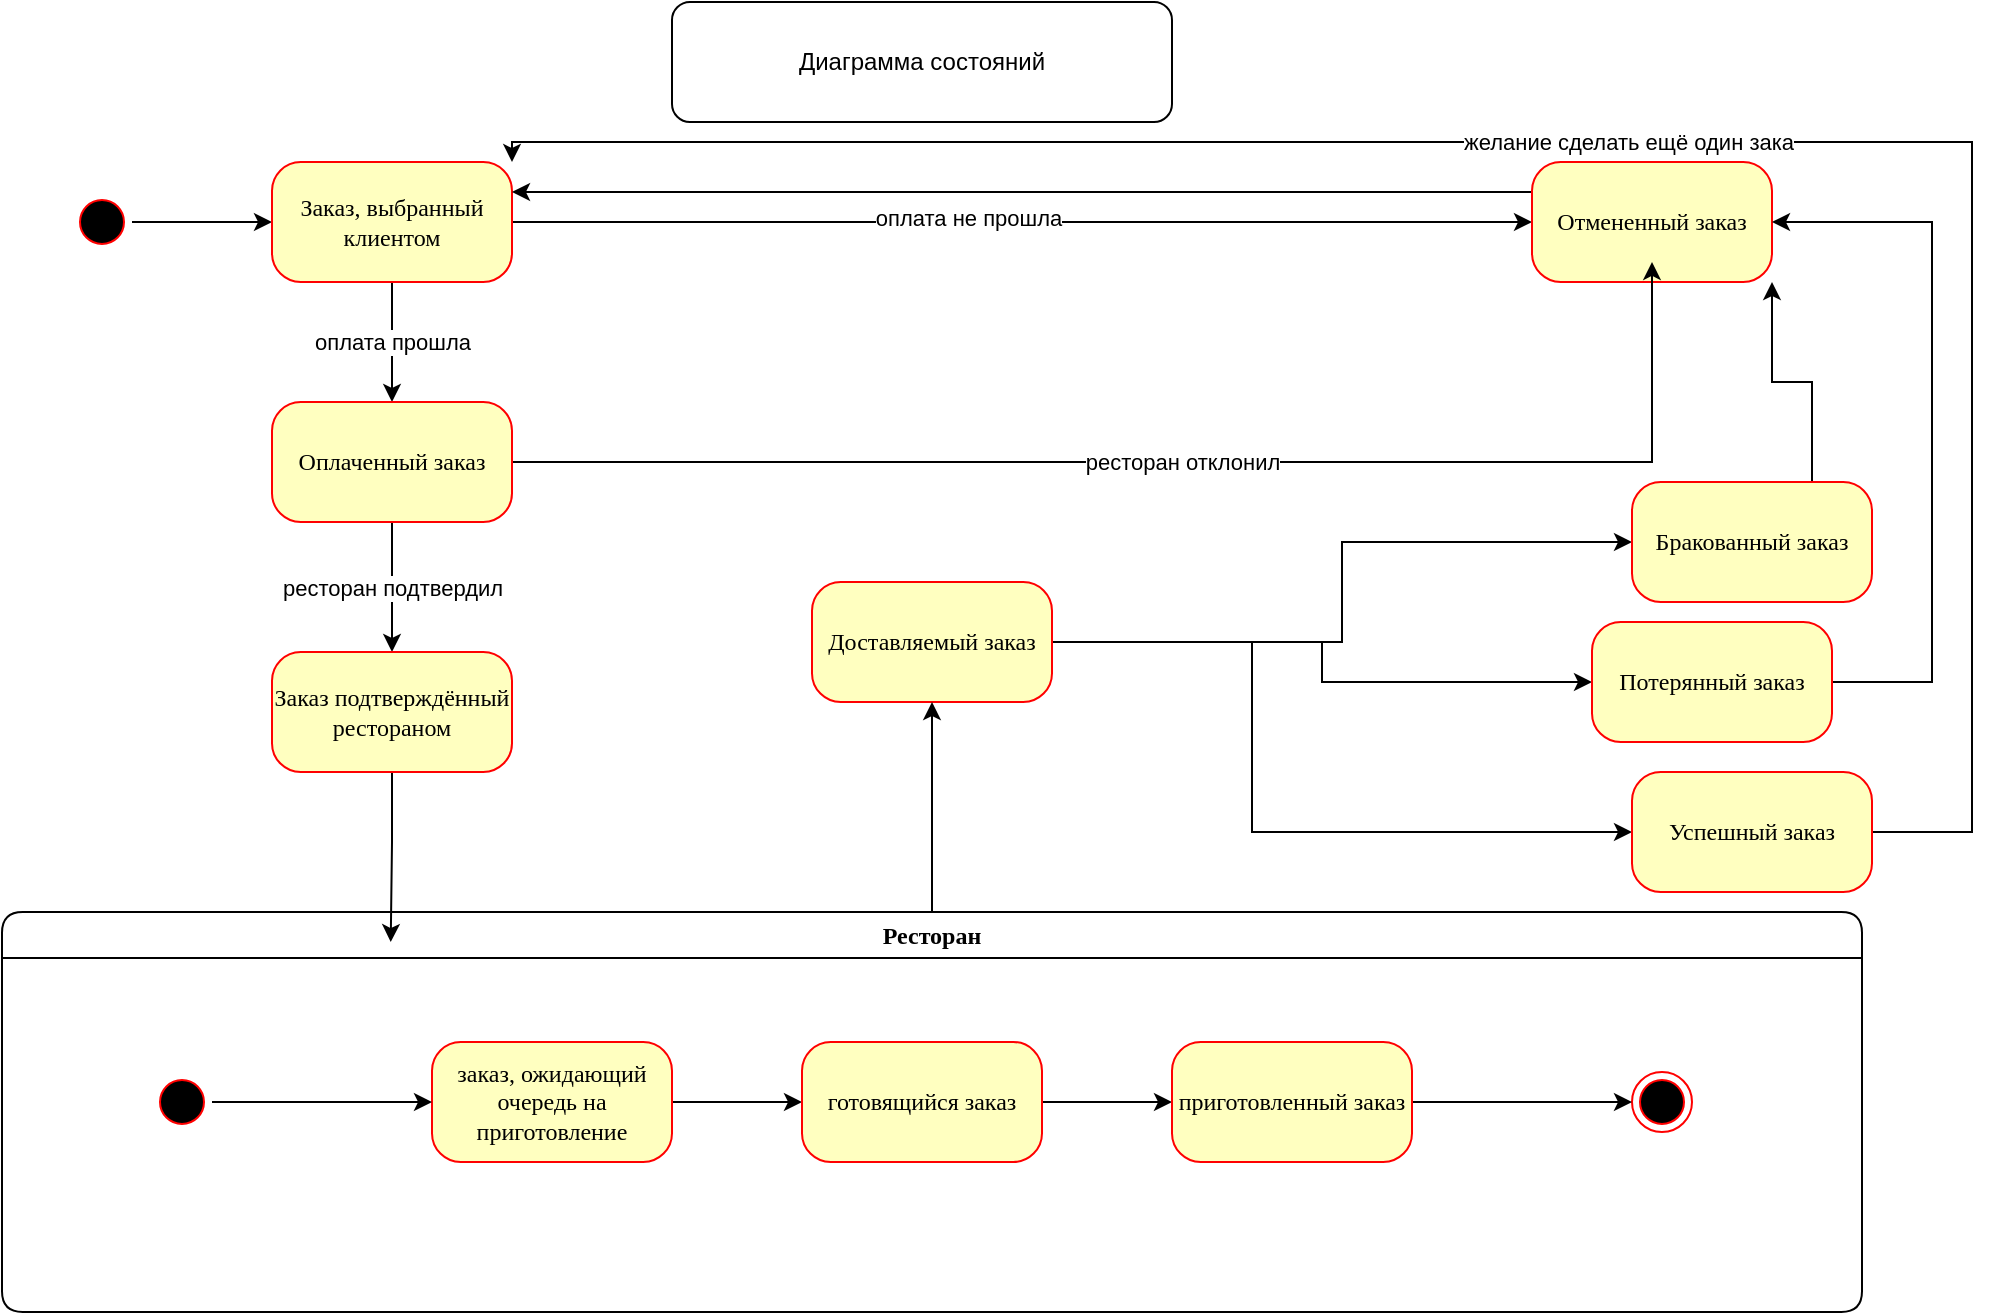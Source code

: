 <mxfile version="20.5.1" type="device"><diagram name="Page-1" id="58cdce13-f638-feb5-8d6f-7d28b1aa9fa0"><mxGraphModel dx="2049" dy="1015" grid="1" gridSize="10" guides="1" tooltips="1" connect="1" arrows="1" fold="1" page="1" pageScale="1" pageWidth="1100" pageHeight="850" background="none" math="0" shadow="0"><root><mxCell id="0"/><mxCell id="1" parent="0"/><mxCell id="dVN0k9IBU7UZ_8zcvFZ4-9" value="" style="edgeStyle=orthogonalEdgeStyle;rounded=0;orthogonalLoop=1;jettySize=auto;html=1;" edge="1" parent="1" source="382b91b5511bd0f7-1" target="382b91b5511bd0f7-6"><mxGeometry relative="1" as="geometry"/></mxCell><mxCell id="382b91b5511bd0f7-1" value="" style="ellipse;html=1;shape=startState;fillColor=#000000;strokeColor=#ff0000;rounded=1;shadow=0;comic=0;labelBackgroundColor=none;fontFamily=Verdana;fontSize=12;fontColor=#000000;align=center;direction=south;" parent="1" vertex="1"><mxGeometry x="130" y="135" width="30" height="30" as="geometry"/></mxCell><mxCell id="dVN0k9IBU7UZ_8zcvFZ4-53" style="edgeStyle=orthogonalEdgeStyle;rounded=0;orthogonalLoop=1;jettySize=auto;html=1;exitX=1;exitY=0.5;exitDx=0;exitDy=0;entryX=0;entryY=0.5;entryDx=0;entryDy=0;" edge="1" parent="1" source="382b91b5511bd0f7-5" target="382b91b5511bd0f7-10"><mxGeometry relative="1" as="geometry"/></mxCell><mxCell id="dVN0k9IBU7UZ_8zcvFZ4-54" style="edgeStyle=orthogonalEdgeStyle;rounded=0;orthogonalLoop=1;jettySize=auto;html=1;exitX=1;exitY=0.5;exitDx=0;exitDy=0;entryX=0;entryY=0.5;entryDx=0;entryDy=0;" edge="1" parent="1" source="382b91b5511bd0f7-5" target="382b91b5511bd0f7-9"><mxGeometry relative="1" as="geometry"><Array as="points"><mxPoint x="720" y="360"/><mxPoint x="720" y="455"/></Array></mxGeometry></mxCell><mxCell id="dVN0k9IBU7UZ_8zcvFZ4-56" style="edgeStyle=orthogonalEdgeStyle;rounded=0;orthogonalLoop=1;jettySize=auto;html=1;exitX=1;exitY=0.5;exitDx=0;exitDy=0;entryX=0;entryY=0.5;entryDx=0;entryDy=0;" edge="1" parent="1" source="382b91b5511bd0f7-5" target="dVN0k9IBU7UZ_8zcvFZ4-55"><mxGeometry relative="1" as="geometry"/></mxCell><mxCell id="382b91b5511bd0f7-5" value="Доставляемый заказ" style="rounded=1;whiteSpace=wrap;html=1;arcSize=24;fillColor=#ffffc0;strokeColor=#ff0000;shadow=0;comic=0;labelBackgroundColor=none;fontFamily=Verdana;fontSize=12;fontColor=#000000;align=center;" parent="1" vertex="1"><mxGeometry x="500" y="330" width="120" height="60" as="geometry"/></mxCell><mxCell id="dVN0k9IBU7UZ_8zcvFZ4-12" value="" style="edgeStyle=orthogonalEdgeStyle;rounded=0;orthogonalLoop=1;jettySize=auto;html=1;entryX=0;entryY=0.5;entryDx=0;entryDy=0;" edge="1" parent="1" source="382b91b5511bd0f7-6" target="382b91b5511bd0f7-7"><mxGeometry relative="1" as="geometry"><mxPoint x="430" y="150" as="targetPoint"/></mxGeometry></mxCell><mxCell id="dVN0k9IBU7UZ_8zcvFZ4-13" value="оплата не прошла" style="edgeLabel;html=1;align=center;verticalAlign=middle;resizable=0;points=[];" vertex="1" connectable="0" parent="dVN0k9IBU7UZ_8zcvFZ4-12"><mxGeometry x="-0.105" y="2" relative="1" as="geometry"><mxPoint as="offset"/></mxGeometry></mxCell><mxCell id="dVN0k9IBU7UZ_8zcvFZ4-19" value="оплата прошла" style="edgeStyle=orthogonalEdgeStyle;rounded=0;orthogonalLoop=1;jettySize=auto;html=1;exitX=0.5;exitY=1;exitDx=0;exitDy=0;entryX=0.5;entryY=0;entryDx=0;entryDy=0;" edge="1" parent="1" source="382b91b5511bd0f7-6" target="dVN0k9IBU7UZ_8zcvFZ4-8"><mxGeometry relative="1" as="geometry"/></mxCell><mxCell id="382b91b5511bd0f7-6" value="Заказ, выбранный клиентом" style="rounded=1;whiteSpace=wrap;html=1;arcSize=24;fillColor=#ffffc0;strokeColor=#ff0000;shadow=0;comic=0;labelBackgroundColor=none;fontFamily=Verdana;fontSize=12;fontColor=#000000;align=center;" parent="1" vertex="1"><mxGeometry x="230" y="120" width="120" height="60" as="geometry"/></mxCell><mxCell id="dVN0k9IBU7UZ_8zcvFZ4-51" style="edgeStyle=orthogonalEdgeStyle;rounded=0;orthogonalLoop=1;jettySize=auto;html=1;exitX=0;exitY=0.25;exitDx=0;exitDy=0;entryX=1;entryY=0.25;entryDx=0;entryDy=0;" edge="1" parent="1" source="382b91b5511bd0f7-7" target="382b91b5511bd0f7-6"><mxGeometry relative="1" as="geometry"/></mxCell><mxCell id="382b91b5511bd0f7-7" value="Отмененный заказ" style="rounded=1;whiteSpace=wrap;html=1;arcSize=24;fillColor=#ffffc0;strokeColor=#ff0000;shadow=0;comic=0;labelBackgroundColor=none;fontFamily=Verdana;fontSize=12;fontColor=#000000;align=center;" parent="1" vertex="1"><mxGeometry x="860" y="120" width="120" height="60" as="geometry"/></mxCell><mxCell id="dVN0k9IBU7UZ_8zcvFZ4-58" value="желание сделать ещё один зака" style="edgeStyle=orthogonalEdgeStyle;rounded=0;orthogonalLoop=1;jettySize=auto;html=1;exitX=1;exitY=0.5;exitDx=0;exitDy=0;entryX=1;entryY=0;entryDx=0;entryDy=0;" edge="1" parent="1" source="382b91b5511bd0f7-9" target="382b91b5511bd0f7-6"><mxGeometry relative="1" as="geometry"><Array as="points"><mxPoint x="1080" y="455"/><mxPoint x="1080" y="110"/><mxPoint x="350" y="110"/></Array></mxGeometry></mxCell><mxCell id="382b91b5511bd0f7-9" value="Успешный заказ" style="rounded=1;whiteSpace=wrap;html=1;arcSize=24;fillColor=#ffffc0;strokeColor=#ff0000;shadow=0;comic=0;labelBackgroundColor=none;fontFamily=Verdana;fontSize=12;fontColor=#000000;align=center;" parent="1" vertex="1"><mxGeometry x="910" y="425" width="120" height="60" as="geometry"/></mxCell><mxCell id="dVN0k9IBU7UZ_8zcvFZ4-52" style="edgeStyle=orthogonalEdgeStyle;rounded=0;orthogonalLoop=1;jettySize=auto;html=1;exitX=0.75;exitY=0;exitDx=0;exitDy=0;entryX=1;entryY=1;entryDx=0;entryDy=0;" edge="1" parent="1" source="382b91b5511bd0f7-10" target="382b91b5511bd0f7-7"><mxGeometry relative="1" as="geometry"/></mxCell><mxCell id="382b91b5511bd0f7-10" value="Бракованный заказ" style="rounded=1;whiteSpace=wrap;html=1;arcSize=24;fillColor=#ffffc0;strokeColor=#ff0000;shadow=0;comic=0;labelBackgroundColor=none;fontFamily=Verdana;fontSize=12;fontColor=#000000;align=center;" parent="1" vertex="1"><mxGeometry x="910" y="280" width="120" height="60" as="geometry"/></mxCell><mxCell id="dVN0k9IBU7UZ_8zcvFZ4-48" style="edgeStyle=orthogonalEdgeStyle;rounded=0;orthogonalLoop=1;jettySize=auto;html=1;exitX=0.5;exitY=0;exitDx=0;exitDy=0;entryX=0.5;entryY=1;entryDx=0;entryDy=0;" edge="1" parent="1" source="2a3bc250acf0617d-7" target="382b91b5511bd0f7-5"><mxGeometry relative="1" as="geometry"><mxPoint x="715" y="320" as="targetPoint"/></mxGeometry></mxCell><mxCell id="2a3bc250acf0617d-7" value="Ресторан" style="swimlane;whiteSpace=wrap;html=1;rounded=1;shadow=0;comic=0;labelBackgroundColor=none;strokeWidth=1;fontFamily=Verdana;fontSize=12;align=center;" parent="1" vertex="1"><mxGeometry x="95" y="495" width="930" height="200" as="geometry"/></mxCell><mxCell id="dVN0k9IBU7UZ_8zcvFZ4-24" style="edgeStyle=orthogonalEdgeStyle;rounded=0;orthogonalLoop=1;jettySize=auto;html=1;exitX=1;exitY=0.5;exitDx=0;exitDy=0;entryX=0;entryY=0.5;entryDx=0;entryDy=0;" edge="1" parent="2a3bc250acf0617d-7" source="382b91b5511bd0f7-8" target="3cde6dad864a17aa-1"><mxGeometry relative="1" as="geometry"/></mxCell><mxCell id="382b91b5511bd0f7-8" value="заказ, ожидающий очередь на приготовление" style="rounded=1;whiteSpace=wrap;html=1;arcSize=24;fillColor=#ffffc0;strokeColor=#ff0000;shadow=0;comic=0;labelBackgroundColor=none;fontFamily=Verdana;fontSize=12;fontColor=#000000;align=center;" parent="2a3bc250acf0617d-7" vertex="1"><mxGeometry x="215" y="65" width="120" height="60" as="geometry"/></mxCell><mxCell id="24f968d109e7d6b4-3" value="" style="ellipse;html=1;shape=endState;fillColor=#000000;strokeColor=#ff0000;rounded=1;shadow=0;comic=0;labelBackgroundColor=none;fontFamily=Verdana;fontSize=12;fontColor=#000000;align=center;" parent="2a3bc250acf0617d-7" vertex="1"><mxGeometry x="815" y="80" width="30" height="30" as="geometry"/></mxCell><mxCell id="dVN0k9IBU7UZ_8zcvFZ4-23" style="edgeStyle=orthogonalEdgeStyle;rounded=0;orthogonalLoop=1;jettySize=auto;html=1;exitX=0.5;exitY=0;exitDx=0;exitDy=0;entryX=0;entryY=0.5;entryDx=0;entryDy=0;" edge="1" parent="2a3bc250acf0617d-7" source="2a3bc250acf0617d-3" target="382b91b5511bd0f7-8"><mxGeometry relative="1" as="geometry"/></mxCell><mxCell id="2a3bc250acf0617d-3" value="" style="ellipse;html=1;shape=startState;fillColor=#000000;strokeColor=#ff0000;rounded=1;shadow=0;comic=0;labelBackgroundColor=none;fontFamily=Verdana;fontSize=12;fontColor=#000000;align=center;direction=south;" parent="2a3bc250acf0617d-7" vertex="1"><mxGeometry x="75" y="80" width="30" height="30" as="geometry"/></mxCell><mxCell id="dVN0k9IBU7UZ_8zcvFZ4-25" style="edgeStyle=orthogonalEdgeStyle;rounded=0;orthogonalLoop=1;jettySize=auto;html=1;exitX=1;exitY=0.5;exitDx=0;exitDy=0;entryX=0;entryY=0.5;entryDx=0;entryDy=0;" edge="1" parent="2a3bc250acf0617d-7" source="3cde6dad864a17aa-1" target="3cde6dad864a17aa-2"><mxGeometry relative="1" as="geometry"/></mxCell><mxCell id="3cde6dad864a17aa-1" value="готовящийся заказ" style="rounded=1;whiteSpace=wrap;html=1;arcSize=24;fillColor=#ffffc0;strokeColor=#ff0000;shadow=0;comic=0;labelBackgroundColor=none;fontFamily=Verdana;fontSize=12;fontColor=#000000;align=center;" parent="2a3bc250acf0617d-7" vertex="1"><mxGeometry x="400" y="65" width="120" height="60" as="geometry"/></mxCell><mxCell id="dVN0k9IBU7UZ_8zcvFZ4-26" style="edgeStyle=orthogonalEdgeStyle;rounded=0;orthogonalLoop=1;jettySize=auto;html=1;exitX=1;exitY=0.5;exitDx=0;exitDy=0;entryX=0;entryY=0.5;entryDx=0;entryDy=0;" edge="1" parent="2a3bc250acf0617d-7" source="3cde6dad864a17aa-2" target="24f968d109e7d6b4-3"><mxGeometry relative="1" as="geometry"/></mxCell><mxCell id="3cde6dad864a17aa-2" value="приготовленный заказ" style="rounded=1;whiteSpace=wrap;html=1;arcSize=24;fillColor=#ffffc0;strokeColor=#ff0000;shadow=0;comic=0;labelBackgroundColor=none;fontFamily=Verdana;fontSize=12;fontColor=#000000;align=center;" parent="2a3bc250acf0617d-7" vertex="1"><mxGeometry x="585" y="65" width="120" height="60" as="geometry"/></mxCell><mxCell id="dVN0k9IBU7UZ_8zcvFZ4-1" value="Диаграмма состояний" style="rounded=1;whiteSpace=wrap;html=1;" vertex="1" parent="1"><mxGeometry x="430" y="40" width="250" height="60" as="geometry"/></mxCell><mxCell id="dVN0k9IBU7UZ_8zcvFZ4-20" value="ресторан подтвердил" style="edgeStyle=orthogonalEdgeStyle;rounded=0;orthogonalLoop=1;jettySize=auto;html=1;exitX=0.5;exitY=1;exitDx=0;exitDy=0;entryX=0.5;entryY=0;entryDx=0;entryDy=0;" edge="1" parent="1" source="dVN0k9IBU7UZ_8zcvFZ4-8" target="dVN0k9IBU7UZ_8zcvFZ4-18"><mxGeometry relative="1" as="geometry"/></mxCell><mxCell id="dVN0k9IBU7UZ_8zcvFZ4-21" value="ресторан отклонил" style="edgeStyle=orthogonalEdgeStyle;rounded=0;orthogonalLoop=1;jettySize=auto;html=1;exitX=1;exitY=0.5;exitDx=0;exitDy=0;entryX=0.5;entryY=0.833;entryDx=0;entryDy=0;entryPerimeter=0;" edge="1" parent="1" source="dVN0k9IBU7UZ_8zcvFZ4-8" target="382b91b5511bd0f7-7"><mxGeometry relative="1" as="geometry"/></mxCell><mxCell id="dVN0k9IBU7UZ_8zcvFZ4-8" value="Оплаченный заказ" style="rounded=1;whiteSpace=wrap;html=1;arcSize=24;fillColor=#ffffc0;strokeColor=#ff0000;shadow=0;comic=0;labelBackgroundColor=none;fontFamily=Verdana;fontSize=12;fontColor=#000000;align=center;" vertex="1" parent="1"><mxGeometry x="230" y="240" width="120" height="60" as="geometry"/></mxCell><mxCell id="dVN0k9IBU7UZ_8zcvFZ4-22" style="edgeStyle=orthogonalEdgeStyle;rounded=0;orthogonalLoop=1;jettySize=auto;html=1;exitX=0.5;exitY=1;exitDx=0;exitDy=0;entryX=0.209;entryY=0.075;entryDx=0;entryDy=0;entryPerimeter=0;" edge="1" parent="1" source="dVN0k9IBU7UZ_8zcvFZ4-18" target="2a3bc250acf0617d-7"><mxGeometry relative="1" as="geometry"/></mxCell><mxCell id="dVN0k9IBU7UZ_8zcvFZ4-18" value="Заказ подтверждённый рестораном" style="rounded=1;whiteSpace=wrap;html=1;arcSize=24;fillColor=#ffffc0;strokeColor=#ff0000;shadow=0;comic=0;labelBackgroundColor=none;fontFamily=Verdana;fontSize=12;fontColor=#000000;align=center;" vertex="1" parent="1"><mxGeometry x="230" y="365" width="120" height="60" as="geometry"/></mxCell><mxCell id="dVN0k9IBU7UZ_8zcvFZ4-57" style="edgeStyle=orthogonalEdgeStyle;rounded=0;orthogonalLoop=1;jettySize=auto;html=1;exitX=1;exitY=0.5;exitDx=0;exitDy=0;entryX=1;entryY=0.5;entryDx=0;entryDy=0;" edge="1" parent="1" source="dVN0k9IBU7UZ_8zcvFZ4-55" target="382b91b5511bd0f7-7"><mxGeometry relative="1" as="geometry"><Array as="points"><mxPoint x="1060" y="380"/><mxPoint x="1060" y="150"/></Array></mxGeometry></mxCell><mxCell id="dVN0k9IBU7UZ_8zcvFZ4-55" value="Потерянный заказ" style="rounded=1;whiteSpace=wrap;html=1;arcSize=24;fillColor=#ffffc0;strokeColor=#ff0000;shadow=0;comic=0;labelBackgroundColor=none;fontFamily=Verdana;fontSize=12;fontColor=#000000;align=center;" vertex="1" parent="1"><mxGeometry x="890" y="350" width="120" height="60" as="geometry"/></mxCell></root></mxGraphModel></diagram></mxfile>